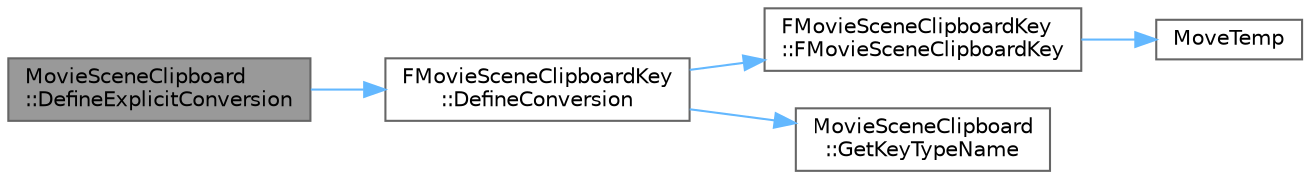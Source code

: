 digraph "MovieSceneClipboard::DefineExplicitConversion"
{
 // INTERACTIVE_SVG=YES
 // LATEX_PDF_SIZE
  bgcolor="transparent";
  edge [fontname=Helvetica,fontsize=10,labelfontname=Helvetica,labelfontsize=10];
  node [fontname=Helvetica,fontsize=10,shape=box,height=0.2,width=0.4];
  rankdir="LR";
  Node1 [id="Node000001",label="MovieSceneClipboard\l::DefineExplicitConversion",height=0.2,width=0.4,color="gray40", fillcolor="grey60", style="filled", fontcolor="black",tooltip=" "];
  Node1 -> Node2 [id="edge1_Node000001_Node000002",color="steelblue1",style="solid",tooltip=" "];
  Node2 [id="Node000002",label="FMovieSceneClipboardKey\l::DefineConversion",height=0.2,width=0.4,color="grey40", fillcolor="white", style="filled",URL="$da/de3/classFMovieSceneClipboardKey.html#acf8efc0bd2debc897cb690253441474b",tooltip="Define a conversion from one type to another type."];
  Node2 -> Node3 [id="edge2_Node000002_Node000003",color="steelblue1",style="solid",tooltip=" "];
  Node3 [id="Node000003",label="FMovieSceneClipboardKey\l::FMovieSceneClipboardKey",height=0.2,width=0.4,color="grey40", fillcolor="white", style="filled",URL="$da/de3/classFMovieSceneClipboardKey.html#ac35f15d163957b5b03dedfe0f9495125",tooltip="Templated constructor accepting a specific value type."];
  Node3 -> Node4 [id="edge3_Node000003_Node000004",color="steelblue1",style="solid",tooltip=" "];
  Node4 [id="Node000004",label="MoveTemp",height=0.2,width=0.4,color="grey40", fillcolor="white", style="filled",URL="$d4/d24/UnrealTemplate_8h.html#ad5e6c049aeb9c9115fec514ba581dbb6",tooltip="MoveTemp will cast a reference to an rvalue reference."];
  Node2 -> Node5 [id="edge4_Node000002_Node000005",color="steelblue1",style="solid",tooltip=" "];
  Node5 [id="Node000005",label="MovieSceneClipboard\l::GetKeyTypeName",height=0.2,width=0.4,color="grey40", fillcolor="white", style="filled",URL="$d8/dc2/namespaceMovieSceneClipboard.html#ad62aaf7cab7d0848bbd0b1190eafb3f9",tooltip=" "];
}

